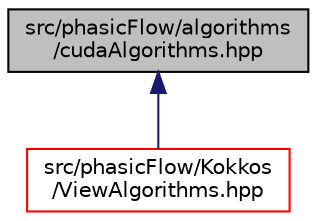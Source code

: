 digraph "src/phasicFlow/algorithms/cudaAlgorithms.hpp"
{
 // LATEX_PDF_SIZE
  edge [fontname="Helvetica",fontsize="10",labelfontname="Helvetica",labelfontsize="10"];
  node [fontname="Helvetica",fontsize="10",shape=record];
  Node1 [label="src/phasicFlow/algorithms\l/cudaAlgorithms.hpp",height=0.2,width=0.4,color="black", fillcolor="grey75", style="filled", fontcolor="black",tooltip=" "];
  Node1 -> Node2 [dir="back",color="midnightblue",fontsize="10",style="solid",fontname="Helvetica"];
  Node2 [label="src/phasicFlow/Kokkos\l/ViewAlgorithms.hpp",height=0.2,width=0.4,color="red", fillcolor="white", style="filled",URL="$ViewAlgorithms_8hpp.html",tooltip=" "];
}

